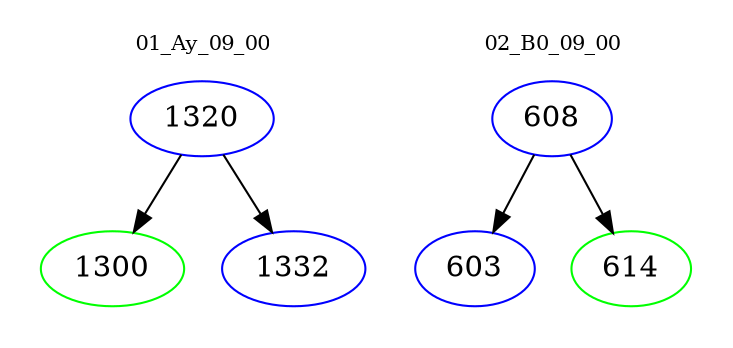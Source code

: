 digraph{
subgraph cluster_0 {
color = white
label = "01_Ay_09_00";
fontsize=10;
T0_1320 [label="1320", color="blue"]
T0_1320 -> T0_1300 [color="black"]
T0_1300 [label="1300", color="green"]
T0_1320 -> T0_1332 [color="black"]
T0_1332 [label="1332", color="blue"]
}
subgraph cluster_1 {
color = white
label = "02_B0_09_00";
fontsize=10;
T1_608 [label="608", color="blue"]
T1_608 -> T1_603 [color="black"]
T1_603 [label="603", color="blue"]
T1_608 -> T1_614 [color="black"]
T1_614 [label="614", color="green"]
}
}
